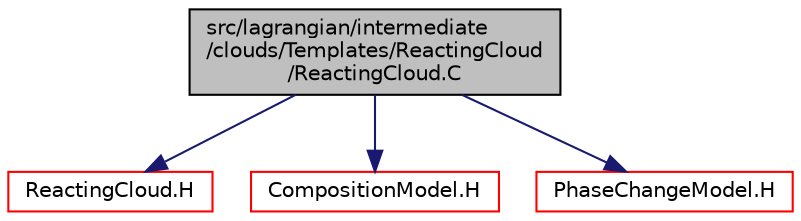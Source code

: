 digraph "src/lagrangian/intermediate/clouds/Templates/ReactingCloud/ReactingCloud.C"
{
  bgcolor="transparent";
  edge [fontname="Helvetica",fontsize="10",labelfontname="Helvetica",labelfontsize="10"];
  node [fontname="Helvetica",fontsize="10",shape=record];
  Node1 [label="src/lagrangian/intermediate\l/clouds/Templates/ReactingCloud\l/ReactingCloud.C",height=0.2,width=0.4,color="black", fillcolor="grey75", style="filled", fontcolor="black"];
  Node1 -> Node2 [color="midnightblue",fontsize="10",style="solid",fontname="Helvetica"];
  Node2 [label="ReactingCloud.H",height=0.2,width=0.4,color="red",URL="$a06649.html"];
  Node1 -> Node3 [color="midnightblue",fontsize="10",style="solid",fontname="Helvetica"];
  Node3 [label="CompositionModel.H",height=0.2,width=0.4,color="red",URL="$a06975.html"];
  Node1 -> Node4 [color="midnightblue",fontsize="10",style="solid",fontname="Helvetica"];
  Node4 [label="PhaseChangeModel.H",height=0.2,width=0.4,color="red",URL="$a06998.html"];
}
